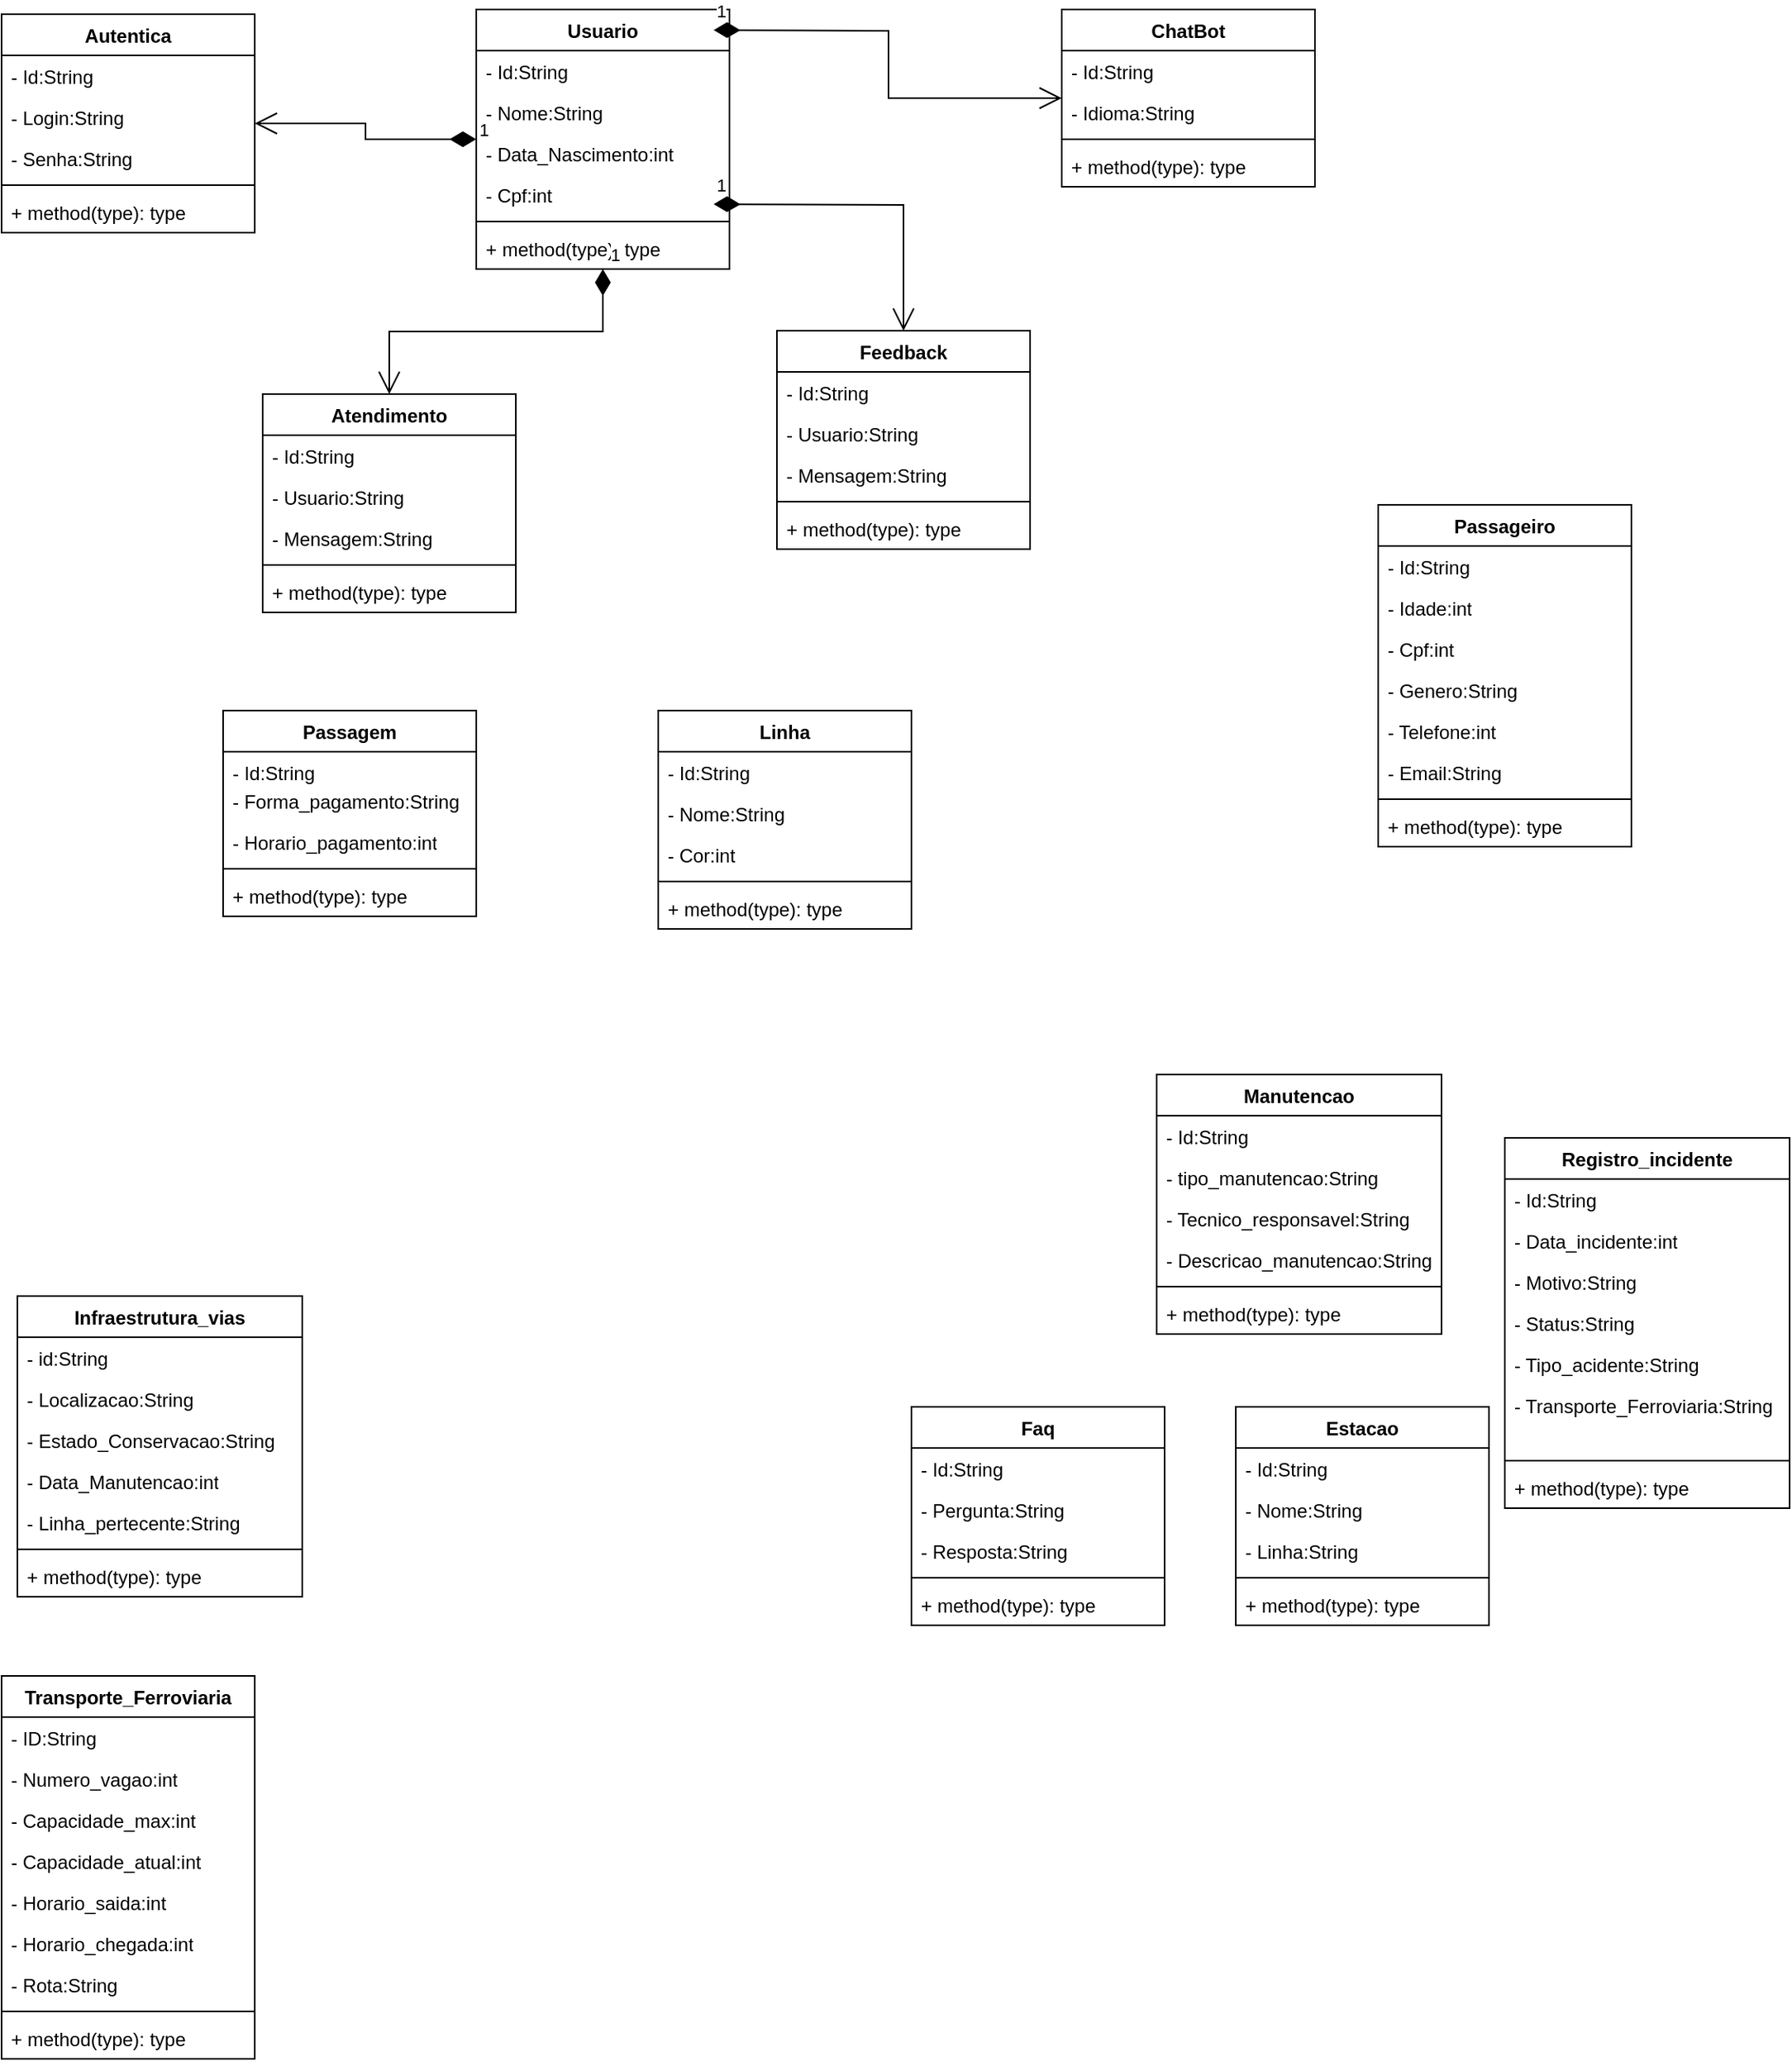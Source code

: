 <mxfile version="24.7.14">
  <diagram name="Página-1" id="MuMu_S_C255XERhb0nBj">
    <mxGraphModel dx="1434" dy="1573" grid="1" gridSize="10" guides="1" tooltips="1" connect="1" arrows="1" fold="1" page="1" pageScale="1" pageWidth="1169" pageHeight="827" math="0" shadow="0">
      <root>
        <mxCell id="0" />
        <mxCell id="1" parent="0" />
        <mxCell id="ozgijFHhxG7BgwXV3nWM-1" value="Usuario" style="swimlane;fontStyle=1;align=center;verticalAlign=top;childLayout=stackLayout;horizontal=1;startSize=26;horizontalStack=0;resizeParent=1;resizeParentMax=0;resizeLast=0;collapsible=1;marginBottom=0;whiteSpace=wrap;html=1;" vertex="1" parent="1">
          <mxGeometry x="310" y="-413" width="160" height="164" as="geometry" />
        </mxCell>
        <mxCell id="ozgijFHhxG7BgwXV3nWM-120" value="1" style="endArrow=open;html=1;endSize=12;startArrow=diamondThin;startSize=14;startFill=1;edgeStyle=orthogonalEdgeStyle;align=left;verticalAlign=bottom;rounded=0;" edge="1" parent="ozgijFHhxG7BgwXV3nWM-1" target="ozgijFHhxG7BgwXV3nWM-96">
          <mxGeometry x="-1" y="3" relative="1" as="geometry">
            <mxPoint x="150" y="13" as="sourcePoint" />
            <mxPoint x="310" y="13" as="targetPoint" />
          </mxGeometry>
        </mxCell>
        <mxCell id="ozgijFHhxG7BgwXV3nWM-2" value="- Id:String" style="text;strokeColor=none;fillColor=none;align=left;verticalAlign=top;spacingLeft=4;spacingRight=4;overflow=hidden;rotatable=0;points=[[0,0.5],[1,0.5]];portConstraint=eastwest;whiteSpace=wrap;html=1;" vertex="1" parent="ozgijFHhxG7BgwXV3nWM-1">
          <mxGeometry y="26" width="160" height="26" as="geometry" />
        </mxCell>
        <mxCell id="ozgijFHhxG7BgwXV3nWM-5" value="- Nome:String" style="text;strokeColor=none;fillColor=none;align=left;verticalAlign=top;spacingLeft=4;spacingRight=4;overflow=hidden;rotatable=0;points=[[0,0.5],[1,0.5]];portConstraint=eastwest;whiteSpace=wrap;html=1;" vertex="1" parent="ozgijFHhxG7BgwXV3nWM-1">
          <mxGeometry y="52" width="160" height="26" as="geometry" />
        </mxCell>
        <mxCell id="ozgijFHhxG7BgwXV3nWM-6" value="- Data_Nascimento:int" style="text;strokeColor=none;fillColor=none;align=left;verticalAlign=top;spacingLeft=4;spacingRight=4;overflow=hidden;rotatable=0;points=[[0,0.5],[1,0.5]];portConstraint=eastwest;whiteSpace=wrap;html=1;" vertex="1" parent="ozgijFHhxG7BgwXV3nWM-1">
          <mxGeometry y="78" width="160" height="26" as="geometry" />
        </mxCell>
        <mxCell id="ozgijFHhxG7BgwXV3nWM-7" value="- Cpf:int" style="text;strokeColor=none;fillColor=none;align=left;verticalAlign=top;spacingLeft=4;spacingRight=4;overflow=hidden;rotatable=0;points=[[0,0.5],[1,0.5]];portConstraint=eastwest;whiteSpace=wrap;html=1;" vertex="1" parent="ozgijFHhxG7BgwXV3nWM-1">
          <mxGeometry y="104" width="160" height="26" as="geometry" />
        </mxCell>
        <mxCell id="ozgijFHhxG7BgwXV3nWM-124" value="1" style="endArrow=open;html=1;endSize=12;startArrow=diamondThin;startSize=14;startFill=1;edgeStyle=orthogonalEdgeStyle;align=left;verticalAlign=bottom;rounded=0;" edge="1" parent="ozgijFHhxG7BgwXV3nWM-1" target="ozgijFHhxG7BgwXV3nWM-88">
          <mxGeometry x="-1" y="3" relative="1" as="geometry">
            <mxPoint x="150" y="123" as="sourcePoint" />
            <mxPoint x="310" y="123" as="targetPoint" />
          </mxGeometry>
        </mxCell>
        <mxCell id="ozgijFHhxG7BgwXV3nWM-3" value="" style="line;strokeWidth=1;fillColor=none;align=left;verticalAlign=middle;spacingTop=-1;spacingLeft=3;spacingRight=3;rotatable=0;labelPosition=right;points=[];portConstraint=eastwest;strokeColor=inherit;" vertex="1" parent="ozgijFHhxG7BgwXV3nWM-1">
          <mxGeometry y="130" width="160" height="8" as="geometry" />
        </mxCell>
        <mxCell id="ozgijFHhxG7BgwXV3nWM-4" value="+ method(type): type" style="text;strokeColor=none;fillColor=none;align=left;verticalAlign=top;spacingLeft=4;spacingRight=4;overflow=hidden;rotatable=0;points=[[0,0.5],[1,0.5]];portConstraint=eastwest;whiteSpace=wrap;html=1;" vertex="1" parent="ozgijFHhxG7BgwXV3nWM-1">
          <mxGeometry y="138" width="160" height="26" as="geometry" />
        </mxCell>
        <mxCell id="ozgijFHhxG7BgwXV3nWM-8" value="Estacao" style="swimlane;fontStyle=1;align=center;verticalAlign=top;childLayout=stackLayout;horizontal=1;startSize=26;horizontalStack=0;resizeParent=1;resizeParentMax=0;resizeLast=0;collapsible=1;marginBottom=0;whiteSpace=wrap;html=1;" vertex="1" parent="1">
          <mxGeometry x="790" y="470" width="160" height="138" as="geometry" />
        </mxCell>
        <mxCell id="ozgijFHhxG7BgwXV3nWM-9" value="- Id:String" style="text;strokeColor=none;fillColor=none;align=left;verticalAlign=top;spacingLeft=4;spacingRight=4;overflow=hidden;rotatable=0;points=[[0,0.5],[1,0.5]];portConstraint=eastwest;whiteSpace=wrap;html=1;" vertex="1" parent="ozgijFHhxG7BgwXV3nWM-8">
          <mxGeometry y="26" width="160" height="26" as="geometry" />
        </mxCell>
        <mxCell id="ozgijFHhxG7BgwXV3nWM-12" value="- Nome:String" style="text;strokeColor=none;fillColor=none;align=left;verticalAlign=top;spacingLeft=4;spacingRight=4;overflow=hidden;rotatable=0;points=[[0,0.5],[1,0.5]];portConstraint=eastwest;whiteSpace=wrap;html=1;" vertex="1" parent="ozgijFHhxG7BgwXV3nWM-8">
          <mxGeometry y="52" width="160" height="26" as="geometry" />
        </mxCell>
        <mxCell id="ozgijFHhxG7BgwXV3nWM-13" value="- Linha:String" style="text;strokeColor=none;fillColor=none;align=left;verticalAlign=top;spacingLeft=4;spacingRight=4;overflow=hidden;rotatable=0;points=[[0,0.5],[1,0.5]];portConstraint=eastwest;whiteSpace=wrap;html=1;" vertex="1" parent="ozgijFHhxG7BgwXV3nWM-8">
          <mxGeometry y="78" width="160" height="26" as="geometry" />
        </mxCell>
        <mxCell id="ozgijFHhxG7BgwXV3nWM-10" value="" style="line;strokeWidth=1;fillColor=none;align=left;verticalAlign=middle;spacingTop=-1;spacingLeft=3;spacingRight=3;rotatable=0;labelPosition=right;points=[];portConstraint=eastwest;strokeColor=inherit;" vertex="1" parent="ozgijFHhxG7BgwXV3nWM-8">
          <mxGeometry y="104" width="160" height="8" as="geometry" />
        </mxCell>
        <mxCell id="ozgijFHhxG7BgwXV3nWM-11" value="+ method(type): type" style="text;strokeColor=none;fillColor=none;align=left;verticalAlign=top;spacingLeft=4;spacingRight=4;overflow=hidden;rotatable=0;points=[[0,0.5],[1,0.5]];portConstraint=eastwest;whiteSpace=wrap;html=1;" vertex="1" parent="ozgijFHhxG7BgwXV3nWM-8">
          <mxGeometry y="112" width="160" height="26" as="geometry" />
        </mxCell>
        <mxCell id="ozgijFHhxG7BgwXV3nWM-15" value="Linha" style="swimlane;fontStyle=1;align=center;verticalAlign=top;childLayout=stackLayout;horizontal=1;startSize=26;horizontalStack=0;resizeParent=1;resizeParentMax=0;resizeLast=0;collapsible=1;marginBottom=0;whiteSpace=wrap;html=1;" vertex="1" parent="1">
          <mxGeometry x="425" y="30" width="160" height="138" as="geometry" />
        </mxCell>
        <mxCell id="ozgijFHhxG7BgwXV3nWM-19" value="- Id:String" style="text;strokeColor=none;fillColor=none;align=left;verticalAlign=top;spacingLeft=4;spacingRight=4;overflow=hidden;rotatable=0;points=[[0,0.5],[1,0.5]];portConstraint=eastwest;whiteSpace=wrap;html=1;" vertex="1" parent="ozgijFHhxG7BgwXV3nWM-15">
          <mxGeometry y="26" width="160" height="26" as="geometry" />
        </mxCell>
        <mxCell id="ozgijFHhxG7BgwXV3nWM-16" value="- Nome:String" style="text;strokeColor=none;fillColor=none;align=left;verticalAlign=top;spacingLeft=4;spacingRight=4;overflow=hidden;rotatable=0;points=[[0,0.5],[1,0.5]];portConstraint=eastwest;whiteSpace=wrap;html=1;" vertex="1" parent="ozgijFHhxG7BgwXV3nWM-15">
          <mxGeometry y="52" width="160" height="26" as="geometry" />
        </mxCell>
        <mxCell id="ozgijFHhxG7BgwXV3nWM-20" value="- Cor:int" style="text;strokeColor=none;fillColor=none;align=left;verticalAlign=top;spacingLeft=4;spacingRight=4;overflow=hidden;rotatable=0;points=[[0,0.5],[1,0.5]];portConstraint=eastwest;whiteSpace=wrap;html=1;" vertex="1" parent="ozgijFHhxG7BgwXV3nWM-15">
          <mxGeometry y="78" width="160" height="26" as="geometry" />
        </mxCell>
        <mxCell id="ozgijFHhxG7BgwXV3nWM-17" value="" style="line;strokeWidth=1;fillColor=none;align=left;verticalAlign=middle;spacingTop=-1;spacingLeft=3;spacingRight=3;rotatable=0;labelPosition=right;points=[];portConstraint=eastwest;strokeColor=inherit;" vertex="1" parent="ozgijFHhxG7BgwXV3nWM-15">
          <mxGeometry y="104" width="160" height="8" as="geometry" />
        </mxCell>
        <mxCell id="ozgijFHhxG7BgwXV3nWM-18" value="+ method(type): type" style="text;strokeColor=none;fillColor=none;align=left;verticalAlign=top;spacingLeft=4;spacingRight=4;overflow=hidden;rotatable=0;points=[[0,0.5],[1,0.5]];portConstraint=eastwest;whiteSpace=wrap;html=1;" vertex="1" parent="ozgijFHhxG7BgwXV3nWM-15">
          <mxGeometry y="112" width="160" height="26" as="geometry" />
        </mxCell>
        <mxCell id="ozgijFHhxG7BgwXV3nWM-21" value="Faq" style="swimlane;fontStyle=1;align=center;verticalAlign=top;childLayout=stackLayout;horizontal=1;startSize=26;horizontalStack=0;resizeParent=1;resizeParentMax=0;resizeLast=0;collapsible=1;marginBottom=0;whiteSpace=wrap;html=1;" vertex="1" parent="1">
          <mxGeometry x="585" y="470" width="160" height="138" as="geometry" />
        </mxCell>
        <mxCell id="ozgijFHhxG7BgwXV3nWM-28" value="- Id:String" style="text;strokeColor=none;fillColor=none;align=left;verticalAlign=top;spacingLeft=4;spacingRight=4;overflow=hidden;rotatable=0;points=[[0,0.5],[1,0.5]];portConstraint=eastwest;whiteSpace=wrap;html=1;" vertex="1" parent="ozgijFHhxG7BgwXV3nWM-21">
          <mxGeometry y="26" width="160" height="26" as="geometry" />
        </mxCell>
        <mxCell id="ozgijFHhxG7BgwXV3nWM-22" value="- Pergunta:String" style="text;strokeColor=none;fillColor=none;align=left;verticalAlign=top;spacingLeft=4;spacingRight=4;overflow=hidden;rotatable=0;points=[[0,0.5],[1,0.5]];portConstraint=eastwest;whiteSpace=wrap;html=1;" vertex="1" parent="ozgijFHhxG7BgwXV3nWM-21">
          <mxGeometry y="52" width="160" height="26" as="geometry" />
        </mxCell>
        <mxCell id="ozgijFHhxG7BgwXV3nWM-29" value="- Resposta:String" style="text;strokeColor=none;fillColor=none;align=left;verticalAlign=top;spacingLeft=4;spacingRight=4;overflow=hidden;rotatable=0;points=[[0,0.5],[1,0.5]];portConstraint=eastwest;whiteSpace=wrap;html=1;" vertex="1" parent="ozgijFHhxG7BgwXV3nWM-21">
          <mxGeometry y="78" width="160" height="26" as="geometry" />
        </mxCell>
        <mxCell id="ozgijFHhxG7BgwXV3nWM-23" value="" style="line;strokeWidth=1;fillColor=none;align=left;verticalAlign=middle;spacingTop=-1;spacingLeft=3;spacingRight=3;rotatable=0;labelPosition=right;points=[];portConstraint=eastwest;strokeColor=inherit;" vertex="1" parent="ozgijFHhxG7BgwXV3nWM-21">
          <mxGeometry y="104" width="160" height="8" as="geometry" />
        </mxCell>
        <mxCell id="ozgijFHhxG7BgwXV3nWM-24" value="+ method(type): type" style="text;strokeColor=none;fillColor=none;align=left;verticalAlign=top;spacingLeft=4;spacingRight=4;overflow=hidden;rotatable=0;points=[[0,0.5],[1,0.5]];portConstraint=eastwest;whiteSpace=wrap;html=1;" vertex="1" parent="ozgijFHhxG7BgwXV3nWM-21">
          <mxGeometry y="112" width="160" height="26" as="geometry" />
        </mxCell>
        <mxCell id="ozgijFHhxG7BgwXV3nWM-31" value="Autentica" style="swimlane;fontStyle=1;align=center;verticalAlign=top;childLayout=stackLayout;horizontal=1;startSize=26;horizontalStack=0;resizeParent=1;resizeParentMax=0;resizeLast=0;collapsible=1;marginBottom=0;whiteSpace=wrap;html=1;" vertex="1" parent="1">
          <mxGeometry x="10" y="-410" width="160" height="138" as="geometry" />
        </mxCell>
        <mxCell id="ozgijFHhxG7BgwXV3nWM-32" value="- Id:String" style="text;strokeColor=none;fillColor=none;align=left;verticalAlign=top;spacingLeft=4;spacingRight=4;overflow=hidden;rotatable=0;points=[[0,0.5],[1,0.5]];portConstraint=eastwest;whiteSpace=wrap;html=1;" vertex="1" parent="ozgijFHhxG7BgwXV3nWM-31">
          <mxGeometry y="26" width="160" height="26" as="geometry" />
        </mxCell>
        <mxCell id="ozgijFHhxG7BgwXV3nWM-35" value="- Login:String" style="text;strokeColor=none;fillColor=none;align=left;verticalAlign=top;spacingLeft=4;spacingRight=4;overflow=hidden;rotatable=0;points=[[0,0.5],[1,0.5]];portConstraint=eastwest;whiteSpace=wrap;html=1;" vertex="1" parent="ozgijFHhxG7BgwXV3nWM-31">
          <mxGeometry y="52" width="160" height="26" as="geometry" />
        </mxCell>
        <mxCell id="ozgijFHhxG7BgwXV3nWM-36" value="- Senha:String" style="text;strokeColor=none;fillColor=none;align=left;verticalAlign=top;spacingLeft=4;spacingRight=4;overflow=hidden;rotatable=0;points=[[0,0.5],[1,0.5]];portConstraint=eastwest;whiteSpace=wrap;html=1;" vertex="1" parent="ozgijFHhxG7BgwXV3nWM-31">
          <mxGeometry y="78" width="160" height="26" as="geometry" />
        </mxCell>
        <mxCell id="ozgijFHhxG7BgwXV3nWM-33" value="" style="line;strokeWidth=1;fillColor=none;align=left;verticalAlign=middle;spacingTop=-1;spacingLeft=3;spacingRight=3;rotatable=0;labelPosition=right;points=[];portConstraint=eastwest;strokeColor=inherit;" vertex="1" parent="ozgijFHhxG7BgwXV3nWM-31">
          <mxGeometry y="104" width="160" height="8" as="geometry" />
        </mxCell>
        <mxCell id="ozgijFHhxG7BgwXV3nWM-34" value="+ method(type): type" style="text;strokeColor=none;fillColor=none;align=left;verticalAlign=top;spacingLeft=4;spacingRight=4;overflow=hidden;rotatable=0;points=[[0,0.5],[1,0.5]];portConstraint=eastwest;whiteSpace=wrap;html=1;" vertex="1" parent="ozgijFHhxG7BgwXV3nWM-31">
          <mxGeometry y="112" width="160" height="26" as="geometry" />
        </mxCell>
        <mxCell id="ozgijFHhxG7BgwXV3nWM-37" value="Transporte_Ferroviaria" style="swimlane;fontStyle=1;align=center;verticalAlign=top;childLayout=stackLayout;horizontal=1;startSize=26;horizontalStack=0;resizeParent=1;resizeParentMax=0;resizeLast=0;collapsible=1;marginBottom=0;whiteSpace=wrap;html=1;" vertex="1" parent="1">
          <mxGeometry x="10" y="640" width="160" height="242" as="geometry" />
        </mxCell>
        <mxCell id="ozgijFHhxG7BgwXV3nWM-38" value="- ID:String" style="text;strokeColor=none;fillColor=none;align=left;verticalAlign=top;spacingLeft=4;spacingRight=4;overflow=hidden;rotatable=0;points=[[0,0.5],[1,0.5]];portConstraint=eastwest;whiteSpace=wrap;html=1;" vertex="1" parent="ozgijFHhxG7BgwXV3nWM-37">
          <mxGeometry y="26" width="160" height="26" as="geometry" />
        </mxCell>
        <mxCell id="ozgijFHhxG7BgwXV3nWM-41" value="- Numero_vagao:int" style="text;strokeColor=none;fillColor=none;align=left;verticalAlign=top;spacingLeft=4;spacingRight=4;overflow=hidden;rotatable=0;points=[[0,0.5],[1,0.5]];portConstraint=eastwest;whiteSpace=wrap;html=1;" vertex="1" parent="ozgijFHhxG7BgwXV3nWM-37">
          <mxGeometry y="52" width="160" height="26" as="geometry" />
        </mxCell>
        <mxCell id="ozgijFHhxG7BgwXV3nWM-42" value="- Capacidade_max:int" style="text;strokeColor=none;fillColor=none;align=left;verticalAlign=top;spacingLeft=4;spacingRight=4;overflow=hidden;rotatable=0;points=[[0,0.5],[1,0.5]];portConstraint=eastwest;whiteSpace=wrap;html=1;" vertex="1" parent="ozgijFHhxG7BgwXV3nWM-37">
          <mxGeometry y="78" width="160" height="26" as="geometry" />
        </mxCell>
        <mxCell id="ozgijFHhxG7BgwXV3nWM-43" value="- Capacidade_atual:int" style="text;strokeColor=none;fillColor=none;align=left;verticalAlign=top;spacingLeft=4;spacingRight=4;overflow=hidden;rotatable=0;points=[[0,0.5],[1,0.5]];portConstraint=eastwest;whiteSpace=wrap;html=1;" vertex="1" parent="ozgijFHhxG7BgwXV3nWM-37">
          <mxGeometry y="104" width="160" height="26" as="geometry" />
        </mxCell>
        <mxCell id="ozgijFHhxG7BgwXV3nWM-45" value="- Horario_saida:int" style="text;strokeColor=none;fillColor=none;align=left;verticalAlign=top;spacingLeft=4;spacingRight=4;overflow=hidden;rotatable=0;points=[[0,0.5],[1,0.5]];portConstraint=eastwest;whiteSpace=wrap;html=1;" vertex="1" parent="ozgijFHhxG7BgwXV3nWM-37">
          <mxGeometry y="130" width="160" height="26" as="geometry" />
        </mxCell>
        <mxCell id="ozgijFHhxG7BgwXV3nWM-44" value="- Horario_chegada:int" style="text;strokeColor=none;fillColor=none;align=left;verticalAlign=top;spacingLeft=4;spacingRight=4;overflow=hidden;rotatable=0;points=[[0,0.5],[1,0.5]];portConstraint=eastwest;whiteSpace=wrap;html=1;" vertex="1" parent="ozgijFHhxG7BgwXV3nWM-37">
          <mxGeometry y="156" width="160" height="26" as="geometry" />
        </mxCell>
        <mxCell id="ozgijFHhxG7BgwXV3nWM-46" value="- Rota:String" style="text;strokeColor=none;fillColor=none;align=left;verticalAlign=top;spacingLeft=4;spacingRight=4;overflow=hidden;rotatable=0;points=[[0,0.5],[1,0.5]];portConstraint=eastwest;whiteSpace=wrap;html=1;" vertex="1" parent="ozgijFHhxG7BgwXV3nWM-37">
          <mxGeometry y="182" width="160" height="26" as="geometry" />
        </mxCell>
        <mxCell id="ozgijFHhxG7BgwXV3nWM-39" value="" style="line;strokeWidth=1;fillColor=none;align=left;verticalAlign=middle;spacingTop=-1;spacingLeft=3;spacingRight=3;rotatable=0;labelPosition=right;points=[];portConstraint=eastwest;strokeColor=inherit;" vertex="1" parent="ozgijFHhxG7BgwXV3nWM-37">
          <mxGeometry y="208" width="160" height="8" as="geometry" />
        </mxCell>
        <mxCell id="ozgijFHhxG7BgwXV3nWM-40" value="+ method(type): type" style="text;strokeColor=none;fillColor=none;align=left;verticalAlign=top;spacingLeft=4;spacingRight=4;overflow=hidden;rotatable=0;points=[[0,0.5],[1,0.5]];portConstraint=eastwest;whiteSpace=wrap;html=1;" vertex="1" parent="ozgijFHhxG7BgwXV3nWM-37">
          <mxGeometry y="216" width="160" height="26" as="geometry" />
        </mxCell>
        <mxCell id="ozgijFHhxG7BgwXV3nWM-47" value="Manutencao" style="swimlane;fontStyle=1;align=center;verticalAlign=top;childLayout=stackLayout;horizontal=1;startSize=26;horizontalStack=0;resizeParent=1;resizeParentMax=0;resizeLast=0;collapsible=1;marginBottom=0;whiteSpace=wrap;html=1;" vertex="1" parent="1">
          <mxGeometry x="740" y="260" width="180" height="164" as="geometry" />
        </mxCell>
        <mxCell id="ozgijFHhxG7BgwXV3nWM-52" value="- Id:String" style="text;strokeColor=none;fillColor=none;align=left;verticalAlign=top;spacingLeft=4;spacingRight=4;overflow=hidden;rotatable=0;points=[[0,0.5],[1,0.5]];portConstraint=eastwest;whiteSpace=wrap;html=1;" vertex="1" parent="ozgijFHhxG7BgwXV3nWM-47">
          <mxGeometry y="26" width="180" height="26" as="geometry" />
        </mxCell>
        <mxCell id="ozgijFHhxG7BgwXV3nWM-48" value="- tipo_manutencao:String" style="text;strokeColor=none;fillColor=none;align=left;verticalAlign=top;spacingLeft=4;spacingRight=4;overflow=hidden;rotatable=0;points=[[0,0.5],[1,0.5]];portConstraint=eastwest;whiteSpace=wrap;html=1;" vertex="1" parent="ozgijFHhxG7BgwXV3nWM-47">
          <mxGeometry y="52" width="180" height="26" as="geometry" />
        </mxCell>
        <mxCell id="ozgijFHhxG7BgwXV3nWM-53" value="- Tecnico_responsavel:String" style="text;strokeColor=none;fillColor=none;align=left;verticalAlign=top;spacingLeft=4;spacingRight=4;overflow=hidden;rotatable=0;points=[[0,0.5],[1,0.5]];portConstraint=eastwest;whiteSpace=wrap;html=1;" vertex="1" parent="ozgijFHhxG7BgwXV3nWM-47">
          <mxGeometry y="78" width="180" height="26" as="geometry" />
        </mxCell>
        <mxCell id="ozgijFHhxG7BgwXV3nWM-54" value="- Descricao_manutencao:String" style="text;strokeColor=none;fillColor=none;align=left;verticalAlign=top;spacingLeft=4;spacingRight=4;overflow=hidden;rotatable=0;points=[[0,0.5],[1,0.5]];portConstraint=eastwest;whiteSpace=wrap;html=1;" vertex="1" parent="ozgijFHhxG7BgwXV3nWM-47">
          <mxGeometry y="104" width="180" height="26" as="geometry" />
        </mxCell>
        <mxCell id="ozgijFHhxG7BgwXV3nWM-49" value="" style="line;strokeWidth=1;fillColor=none;align=left;verticalAlign=middle;spacingTop=-1;spacingLeft=3;spacingRight=3;rotatable=0;labelPosition=right;points=[];portConstraint=eastwest;strokeColor=inherit;" vertex="1" parent="ozgijFHhxG7BgwXV3nWM-47">
          <mxGeometry y="130" width="180" height="8" as="geometry" />
        </mxCell>
        <mxCell id="ozgijFHhxG7BgwXV3nWM-50" value="+ method(type): type" style="text;strokeColor=none;fillColor=none;align=left;verticalAlign=top;spacingLeft=4;spacingRight=4;overflow=hidden;rotatable=0;points=[[0,0.5],[1,0.5]];portConstraint=eastwest;whiteSpace=wrap;html=1;" vertex="1" parent="ozgijFHhxG7BgwXV3nWM-47">
          <mxGeometry y="138" width="180" height="26" as="geometry" />
        </mxCell>
        <mxCell id="ozgijFHhxG7BgwXV3nWM-55" value="Registro_incidente" style="swimlane;fontStyle=1;align=center;verticalAlign=top;childLayout=stackLayout;horizontal=1;startSize=26;horizontalStack=0;resizeParent=1;resizeParentMax=0;resizeLast=0;collapsible=1;marginBottom=0;whiteSpace=wrap;html=1;" vertex="1" parent="1">
          <mxGeometry x="960" y="300" width="180" height="234" as="geometry" />
        </mxCell>
        <mxCell id="ozgijFHhxG7BgwXV3nWM-56" value="- Id:String" style="text;strokeColor=none;fillColor=none;align=left;verticalAlign=top;spacingLeft=4;spacingRight=4;overflow=hidden;rotatable=0;points=[[0,0.5],[1,0.5]];portConstraint=eastwest;whiteSpace=wrap;html=1;" vertex="1" parent="ozgijFHhxG7BgwXV3nWM-55">
          <mxGeometry y="26" width="180" height="26" as="geometry" />
        </mxCell>
        <mxCell id="ozgijFHhxG7BgwXV3nWM-59" value="- Data_incidente:int" style="text;strokeColor=none;fillColor=none;align=left;verticalAlign=top;spacingLeft=4;spacingRight=4;overflow=hidden;rotatable=0;points=[[0,0.5],[1,0.5]];portConstraint=eastwest;whiteSpace=wrap;html=1;" vertex="1" parent="ozgijFHhxG7BgwXV3nWM-55">
          <mxGeometry y="52" width="180" height="26" as="geometry" />
        </mxCell>
        <mxCell id="ozgijFHhxG7BgwXV3nWM-60" value="- Motivo:String" style="text;strokeColor=none;fillColor=none;align=left;verticalAlign=top;spacingLeft=4;spacingRight=4;overflow=hidden;rotatable=0;points=[[0,0.5],[1,0.5]];portConstraint=eastwest;whiteSpace=wrap;html=1;" vertex="1" parent="ozgijFHhxG7BgwXV3nWM-55">
          <mxGeometry y="78" width="180" height="26" as="geometry" />
        </mxCell>
        <mxCell id="ozgijFHhxG7BgwXV3nWM-61" value="- Status:String" style="text;strokeColor=none;fillColor=none;align=left;verticalAlign=top;spacingLeft=4;spacingRight=4;overflow=hidden;rotatable=0;points=[[0,0.5],[1,0.5]];portConstraint=eastwest;whiteSpace=wrap;html=1;" vertex="1" parent="ozgijFHhxG7BgwXV3nWM-55">
          <mxGeometry y="104" width="180" height="26" as="geometry" />
        </mxCell>
        <mxCell id="ozgijFHhxG7BgwXV3nWM-62" value="- Tipo_acidente:String" style="text;strokeColor=none;fillColor=none;align=left;verticalAlign=top;spacingLeft=4;spacingRight=4;overflow=hidden;rotatable=0;points=[[0,0.5],[1,0.5]];portConstraint=eastwest;whiteSpace=wrap;html=1;" vertex="1" parent="ozgijFHhxG7BgwXV3nWM-55">
          <mxGeometry y="130" width="180" height="26" as="geometry" />
        </mxCell>
        <mxCell id="ozgijFHhxG7BgwXV3nWM-63" value="- Transporte_Ferroviaria:String" style="text;strokeColor=none;fillColor=none;align=left;verticalAlign=top;spacingLeft=4;spacingRight=4;overflow=hidden;rotatable=0;points=[[0,0.5],[1,0.5]];portConstraint=eastwest;whiteSpace=wrap;html=1;" vertex="1" parent="ozgijFHhxG7BgwXV3nWM-55">
          <mxGeometry y="156" width="180" height="44" as="geometry" />
        </mxCell>
        <mxCell id="ozgijFHhxG7BgwXV3nWM-57" value="" style="line;strokeWidth=1;fillColor=none;align=left;verticalAlign=middle;spacingTop=-1;spacingLeft=3;spacingRight=3;rotatable=0;labelPosition=right;points=[];portConstraint=eastwest;strokeColor=inherit;" vertex="1" parent="ozgijFHhxG7BgwXV3nWM-55">
          <mxGeometry y="200" width="180" height="8" as="geometry" />
        </mxCell>
        <mxCell id="ozgijFHhxG7BgwXV3nWM-58" value="+ method(type): type" style="text;strokeColor=none;fillColor=none;align=left;verticalAlign=top;spacingLeft=4;spacingRight=4;overflow=hidden;rotatable=0;points=[[0,0.5],[1,0.5]];portConstraint=eastwest;whiteSpace=wrap;html=1;" vertex="1" parent="ozgijFHhxG7BgwXV3nWM-55">
          <mxGeometry y="208" width="180" height="26" as="geometry" />
        </mxCell>
        <mxCell id="ozgijFHhxG7BgwXV3nWM-64" value="Passageiro" style="swimlane;fontStyle=1;align=center;verticalAlign=top;childLayout=stackLayout;horizontal=1;startSize=26;horizontalStack=0;resizeParent=1;resizeParentMax=0;resizeLast=0;collapsible=1;marginBottom=0;whiteSpace=wrap;html=1;" vertex="1" parent="1">
          <mxGeometry x="880" y="-100" width="160" height="216" as="geometry" />
        </mxCell>
        <mxCell id="ozgijFHhxG7BgwXV3nWM-65" value="- Id:String" style="text;strokeColor=none;fillColor=none;align=left;verticalAlign=top;spacingLeft=4;spacingRight=4;overflow=hidden;rotatable=0;points=[[0,0.5],[1,0.5]];portConstraint=eastwest;whiteSpace=wrap;html=1;" vertex="1" parent="ozgijFHhxG7BgwXV3nWM-64">
          <mxGeometry y="26" width="160" height="26" as="geometry" />
        </mxCell>
        <mxCell id="ozgijFHhxG7BgwXV3nWM-68" value="- Idade:int" style="text;strokeColor=none;fillColor=none;align=left;verticalAlign=top;spacingLeft=4;spacingRight=4;overflow=hidden;rotatable=0;points=[[0,0.5],[1,0.5]];portConstraint=eastwest;whiteSpace=wrap;html=1;" vertex="1" parent="ozgijFHhxG7BgwXV3nWM-64">
          <mxGeometry y="52" width="160" height="26" as="geometry" />
        </mxCell>
        <mxCell id="ozgijFHhxG7BgwXV3nWM-69" value="- Cpf:int" style="text;strokeColor=none;fillColor=none;align=left;verticalAlign=top;spacingLeft=4;spacingRight=4;overflow=hidden;rotatable=0;points=[[0,0.5],[1,0.5]];portConstraint=eastwest;whiteSpace=wrap;html=1;" vertex="1" parent="ozgijFHhxG7BgwXV3nWM-64">
          <mxGeometry y="78" width="160" height="26" as="geometry" />
        </mxCell>
        <mxCell id="ozgijFHhxG7BgwXV3nWM-70" value="- Genero:String" style="text;strokeColor=none;fillColor=none;align=left;verticalAlign=top;spacingLeft=4;spacingRight=4;overflow=hidden;rotatable=0;points=[[0,0.5],[1,0.5]];portConstraint=eastwest;whiteSpace=wrap;html=1;" vertex="1" parent="ozgijFHhxG7BgwXV3nWM-64">
          <mxGeometry y="104" width="160" height="26" as="geometry" />
        </mxCell>
        <mxCell id="ozgijFHhxG7BgwXV3nWM-71" value="- Telefone:int" style="text;strokeColor=none;fillColor=none;align=left;verticalAlign=top;spacingLeft=4;spacingRight=4;overflow=hidden;rotatable=0;points=[[0,0.5],[1,0.5]];portConstraint=eastwest;whiteSpace=wrap;html=1;" vertex="1" parent="ozgijFHhxG7BgwXV3nWM-64">
          <mxGeometry y="130" width="160" height="26" as="geometry" />
        </mxCell>
        <mxCell id="ozgijFHhxG7BgwXV3nWM-72" value="- Email:String" style="text;strokeColor=none;fillColor=none;align=left;verticalAlign=top;spacingLeft=4;spacingRight=4;overflow=hidden;rotatable=0;points=[[0,0.5],[1,0.5]];portConstraint=eastwest;whiteSpace=wrap;html=1;" vertex="1" parent="ozgijFHhxG7BgwXV3nWM-64">
          <mxGeometry y="156" width="160" height="26" as="geometry" />
        </mxCell>
        <mxCell id="ozgijFHhxG7BgwXV3nWM-66" value="" style="line;strokeWidth=1;fillColor=none;align=left;verticalAlign=middle;spacingTop=-1;spacingLeft=3;spacingRight=3;rotatable=0;labelPosition=right;points=[];portConstraint=eastwest;strokeColor=inherit;" vertex="1" parent="ozgijFHhxG7BgwXV3nWM-64">
          <mxGeometry y="182" width="160" height="8" as="geometry" />
        </mxCell>
        <mxCell id="ozgijFHhxG7BgwXV3nWM-67" value="+ method(type): type" style="text;strokeColor=none;fillColor=none;align=left;verticalAlign=top;spacingLeft=4;spacingRight=4;overflow=hidden;rotatable=0;points=[[0,0.5],[1,0.5]];portConstraint=eastwest;whiteSpace=wrap;html=1;" vertex="1" parent="ozgijFHhxG7BgwXV3nWM-64">
          <mxGeometry y="190" width="160" height="26" as="geometry" />
        </mxCell>
        <mxCell id="ozgijFHhxG7BgwXV3nWM-73" value="Passagem" style="swimlane;fontStyle=1;align=center;verticalAlign=top;childLayout=stackLayout;horizontal=1;startSize=26;horizontalStack=0;resizeParent=1;resizeParentMax=0;resizeLast=0;collapsible=1;marginBottom=0;whiteSpace=wrap;html=1;" vertex="1" parent="1">
          <mxGeometry x="150" y="30" width="160" height="130" as="geometry" />
        </mxCell>
        <mxCell id="ozgijFHhxG7BgwXV3nWM-74" value="- Id:String" style="text;strokeColor=none;fillColor=none;align=left;verticalAlign=top;spacingLeft=4;spacingRight=4;overflow=hidden;rotatable=0;points=[[0,0.5],[1,0.5]];portConstraint=eastwest;whiteSpace=wrap;html=1;" vertex="1" parent="ozgijFHhxG7BgwXV3nWM-73">
          <mxGeometry y="26" width="160" height="18" as="geometry" />
        </mxCell>
        <mxCell id="ozgijFHhxG7BgwXV3nWM-78" value="- Forma_pagamento:String" style="text;strokeColor=none;fillColor=none;align=left;verticalAlign=top;spacingLeft=4;spacingRight=4;overflow=hidden;rotatable=0;points=[[0,0.5],[1,0.5]];portConstraint=eastwest;whiteSpace=wrap;html=1;" vertex="1" parent="ozgijFHhxG7BgwXV3nWM-73">
          <mxGeometry y="44" width="160" height="26" as="geometry" />
        </mxCell>
        <mxCell id="ozgijFHhxG7BgwXV3nWM-79" value="- Horario_pagamento:int" style="text;strokeColor=none;fillColor=none;align=left;verticalAlign=top;spacingLeft=4;spacingRight=4;overflow=hidden;rotatable=0;points=[[0,0.5],[1,0.5]];portConstraint=eastwest;whiteSpace=wrap;html=1;" vertex="1" parent="ozgijFHhxG7BgwXV3nWM-73">
          <mxGeometry y="70" width="160" height="26" as="geometry" />
        </mxCell>
        <mxCell id="ozgijFHhxG7BgwXV3nWM-75" value="" style="line;strokeWidth=1;fillColor=none;align=left;verticalAlign=middle;spacingTop=-1;spacingLeft=3;spacingRight=3;rotatable=0;labelPosition=right;points=[];portConstraint=eastwest;strokeColor=inherit;" vertex="1" parent="ozgijFHhxG7BgwXV3nWM-73">
          <mxGeometry y="96" width="160" height="8" as="geometry" />
        </mxCell>
        <mxCell id="ozgijFHhxG7BgwXV3nWM-76" value="+ method(type): type" style="text;strokeColor=none;fillColor=none;align=left;verticalAlign=top;spacingLeft=4;spacingRight=4;overflow=hidden;rotatable=0;points=[[0,0.5],[1,0.5]];portConstraint=eastwest;whiteSpace=wrap;html=1;" vertex="1" parent="ozgijFHhxG7BgwXV3nWM-73">
          <mxGeometry y="104" width="160" height="26" as="geometry" />
        </mxCell>
        <mxCell id="ozgijFHhxG7BgwXV3nWM-80" value="Infraestrutura_vias" style="swimlane;fontStyle=1;align=center;verticalAlign=top;childLayout=stackLayout;horizontal=1;startSize=26;horizontalStack=0;resizeParent=1;resizeParentMax=0;resizeLast=0;collapsible=1;marginBottom=0;whiteSpace=wrap;html=1;" vertex="1" parent="1">
          <mxGeometry x="20" y="400" width="180" height="190" as="geometry" />
        </mxCell>
        <mxCell id="ozgijFHhxG7BgwXV3nWM-81" value="- id:String" style="text;strokeColor=none;fillColor=none;align=left;verticalAlign=top;spacingLeft=4;spacingRight=4;overflow=hidden;rotatable=0;points=[[0,0.5],[1,0.5]];portConstraint=eastwest;whiteSpace=wrap;html=1;" vertex="1" parent="ozgijFHhxG7BgwXV3nWM-80">
          <mxGeometry y="26" width="180" height="26" as="geometry" />
        </mxCell>
        <mxCell id="ozgijFHhxG7BgwXV3nWM-84" value="- Localizacao:String" style="text;strokeColor=none;fillColor=none;align=left;verticalAlign=top;spacingLeft=4;spacingRight=4;overflow=hidden;rotatable=0;points=[[0,0.5],[1,0.5]];portConstraint=eastwest;whiteSpace=wrap;html=1;" vertex="1" parent="ozgijFHhxG7BgwXV3nWM-80">
          <mxGeometry y="52" width="180" height="26" as="geometry" />
        </mxCell>
        <mxCell id="ozgijFHhxG7BgwXV3nWM-85" value="- Estado_Conservacao:String" style="text;strokeColor=none;fillColor=none;align=left;verticalAlign=top;spacingLeft=4;spacingRight=4;overflow=hidden;rotatable=0;points=[[0,0.5],[1,0.5]];portConstraint=eastwest;whiteSpace=wrap;html=1;" vertex="1" parent="ozgijFHhxG7BgwXV3nWM-80">
          <mxGeometry y="78" width="180" height="26" as="geometry" />
        </mxCell>
        <mxCell id="ozgijFHhxG7BgwXV3nWM-86" value="- Data_Manutencao:int" style="text;strokeColor=none;fillColor=none;align=left;verticalAlign=top;spacingLeft=4;spacingRight=4;overflow=hidden;rotatable=0;points=[[0,0.5],[1,0.5]];portConstraint=eastwest;whiteSpace=wrap;html=1;" vertex="1" parent="ozgijFHhxG7BgwXV3nWM-80">
          <mxGeometry y="104" width="180" height="26" as="geometry" />
        </mxCell>
        <mxCell id="ozgijFHhxG7BgwXV3nWM-87" value="- Linha_pertecente:String" style="text;strokeColor=none;fillColor=none;align=left;verticalAlign=top;spacingLeft=4;spacingRight=4;overflow=hidden;rotatable=0;points=[[0,0.5],[1,0.5]];portConstraint=eastwest;whiteSpace=wrap;html=1;" vertex="1" parent="ozgijFHhxG7BgwXV3nWM-80">
          <mxGeometry y="130" width="180" height="26" as="geometry" />
        </mxCell>
        <mxCell id="ozgijFHhxG7BgwXV3nWM-82" value="" style="line;strokeWidth=1;fillColor=none;align=left;verticalAlign=middle;spacingTop=-1;spacingLeft=3;spacingRight=3;rotatable=0;labelPosition=right;points=[];portConstraint=eastwest;strokeColor=inherit;" vertex="1" parent="ozgijFHhxG7BgwXV3nWM-80">
          <mxGeometry y="156" width="180" height="8" as="geometry" />
        </mxCell>
        <mxCell id="ozgijFHhxG7BgwXV3nWM-83" value="+ method(type): type" style="text;strokeColor=none;fillColor=none;align=left;verticalAlign=top;spacingLeft=4;spacingRight=4;overflow=hidden;rotatable=0;points=[[0,0.5],[1,0.5]];portConstraint=eastwest;whiteSpace=wrap;html=1;" vertex="1" parent="ozgijFHhxG7BgwXV3nWM-80">
          <mxGeometry y="164" width="180" height="26" as="geometry" />
        </mxCell>
        <mxCell id="ozgijFHhxG7BgwXV3nWM-88" value="Feedback" style="swimlane;fontStyle=1;align=center;verticalAlign=top;childLayout=stackLayout;horizontal=1;startSize=26;horizontalStack=0;resizeParent=1;resizeParentMax=0;resizeLast=0;collapsible=1;marginBottom=0;whiteSpace=wrap;html=1;" vertex="1" parent="1">
          <mxGeometry x="500" y="-210" width="160" height="138" as="geometry" />
        </mxCell>
        <mxCell id="ozgijFHhxG7BgwXV3nWM-89" value="- Id:String" style="text;strokeColor=none;fillColor=none;align=left;verticalAlign=top;spacingLeft=4;spacingRight=4;overflow=hidden;rotatable=0;points=[[0,0.5],[1,0.5]];portConstraint=eastwest;whiteSpace=wrap;html=1;" vertex="1" parent="ozgijFHhxG7BgwXV3nWM-88">
          <mxGeometry y="26" width="160" height="26" as="geometry" />
        </mxCell>
        <mxCell id="ozgijFHhxG7BgwXV3nWM-94" value="- Usuario:String" style="text;strokeColor=none;fillColor=none;align=left;verticalAlign=top;spacingLeft=4;spacingRight=4;overflow=hidden;rotatable=0;points=[[0,0.5],[1,0.5]];portConstraint=eastwest;whiteSpace=wrap;html=1;" vertex="1" parent="ozgijFHhxG7BgwXV3nWM-88">
          <mxGeometry y="52" width="160" height="26" as="geometry" />
        </mxCell>
        <mxCell id="ozgijFHhxG7BgwXV3nWM-95" value="- Mensagem:String" style="text;strokeColor=none;fillColor=none;align=left;verticalAlign=top;spacingLeft=4;spacingRight=4;overflow=hidden;rotatable=0;points=[[0,0.5],[1,0.5]];portConstraint=eastwest;whiteSpace=wrap;html=1;" vertex="1" parent="ozgijFHhxG7BgwXV3nWM-88">
          <mxGeometry y="78" width="160" height="26" as="geometry" />
        </mxCell>
        <mxCell id="ozgijFHhxG7BgwXV3nWM-90" value="" style="line;strokeWidth=1;fillColor=none;align=left;verticalAlign=middle;spacingTop=-1;spacingLeft=3;spacingRight=3;rotatable=0;labelPosition=right;points=[];portConstraint=eastwest;strokeColor=inherit;" vertex="1" parent="ozgijFHhxG7BgwXV3nWM-88">
          <mxGeometry y="104" width="160" height="8" as="geometry" />
        </mxCell>
        <mxCell id="ozgijFHhxG7BgwXV3nWM-91" value="+ method(type): type" style="text;strokeColor=none;fillColor=none;align=left;verticalAlign=top;spacingLeft=4;spacingRight=4;overflow=hidden;rotatable=0;points=[[0,0.5],[1,0.5]];portConstraint=eastwest;whiteSpace=wrap;html=1;" vertex="1" parent="ozgijFHhxG7BgwXV3nWM-88">
          <mxGeometry y="112" width="160" height="26" as="geometry" />
        </mxCell>
        <mxCell id="ozgijFHhxG7BgwXV3nWM-96" value="ChatBot" style="swimlane;fontStyle=1;align=center;verticalAlign=top;childLayout=stackLayout;horizontal=1;startSize=26;horizontalStack=0;resizeParent=1;resizeParentMax=0;resizeLast=0;collapsible=1;marginBottom=0;whiteSpace=wrap;html=1;" vertex="1" parent="1">
          <mxGeometry x="680" y="-413" width="160" height="112" as="geometry" />
        </mxCell>
        <mxCell id="ozgijFHhxG7BgwXV3nWM-97" value="- Id:String" style="text;strokeColor=none;fillColor=none;align=left;verticalAlign=top;spacingLeft=4;spacingRight=4;overflow=hidden;rotatable=0;points=[[0,0.5],[1,0.5]];portConstraint=eastwest;whiteSpace=wrap;html=1;" vertex="1" parent="ozgijFHhxG7BgwXV3nWM-96">
          <mxGeometry y="26" width="160" height="26" as="geometry" />
        </mxCell>
        <mxCell id="ozgijFHhxG7BgwXV3nWM-100" value="- Idioma:String" style="text;strokeColor=none;fillColor=none;align=left;verticalAlign=top;spacingLeft=4;spacingRight=4;overflow=hidden;rotatable=0;points=[[0,0.5],[1,0.5]];portConstraint=eastwest;whiteSpace=wrap;html=1;" vertex="1" parent="ozgijFHhxG7BgwXV3nWM-96">
          <mxGeometry y="52" width="160" height="26" as="geometry" />
        </mxCell>
        <mxCell id="ozgijFHhxG7BgwXV3nWM-98" value="" style="line;strokeWidth=1;fillColor=none;align=left;verticalAlign=middle;spacingTop=-1;spacingLeft=3;spacingRight=3;rotatable=0;labelPosition=right;points=[];portConstraint=eastwest;strokeColor=inherit;" vertex="1" parent="ozgijFHhxG7BgwXV3nWM-96">
          <mxGeometry y="78" width="160" height="8" as="geometry" />
        </mxCell>
        <mxCell id="ozgijFHhxG7BgwXV3nWM-99" value="+ method(type): type" style="text;strokeColor=none;fillColor=none;align=left;verticalAlign=top;spacingLeft=4;spacingRight=4;overflow=hidden;rotatable=0;points=[[0,0.5],[1,0.5]];portConstraint=eastwest;whiteSpace=wrap;html=1;" vertex="1" parent="ozgijFHhxG7BgwXV3nWM-96">
          <mxGeometry y="86" width="160" height="26" as="geometry" />
        </mxCell>
        <mxCell id="ozgijFHhxG7BgwXV3nWM-101" value="Atendimento" style="swimlane;fontStyle=1;align=center;verticalAlign=top;childLayout=stackLayout;horizontal=1;startSize=26;horizontalStack=0;resizeParent=1;resizeParentMax=0;resizeLast=0;collapsible=1;marginBottom=0;whiteSpace=wrap;html=1;" vertex="1" parent="1">
          <mxGeometry x="175" y="-170" width="160" height="138" as="geometry" />
        </mxCell>
        <mxCell id="ozgijFHhxG7BgwXV3nWM-102" value="- Id:String" style="text;strokeColor=none;fillColor=none;align=left;verticalAlign=top;spacingLeft=4;spacingRight=4;overflow=hidden;rotatable=0;points=[[0,0.5],[1,0.5]];portConstraint=eastwest;whiteSpace=wrap;html=1;" vertex="1" parent="ozgijFHhxG7BgwXV3nWM-101">
          <mxGeometry y="26" width="160" height="26" as="geometry" />
        </mxCell>
        <mxCell id="ozgijFHhxG7BgwXV3nWM-105" value="- Usuario:String" style="text;strokeColor=none;fillColor=none;align=left;verticalAlign=top;spacingLeft=4;spacingRight=4;overflow=hidden;rotatable=0;points=[[0,0.5],[1,0.5]];portConstraint=eastwest;whiteSpace=wrap;html=1;" vertex="1" parent="ozgijFHhxG7BgwXV3nWM-101">
          <mxGeometry y="52" width="160" height="26" as="geometry" />
        </mxCell>
        <mxCell id="ozgijFHhxG7BgwXV3nWM-106" value="- Mensagem:String" style="text;strokeColor=none;fillColor=none;align=left;verticalAlign=top;spacingLeft=4;spacingRight=4;overflow=hidden;rotatable=0;points=[[0,0.5],[1,0.5]];portConstraint=eastwest;whiteSpace=wrap;html=1;" vertex="1" parent="ozgijFHhxG7BgwXV3nWM-101">
          <mxGeometry y="78" width="160" height="26" as="geometry" />
        </mxCell>
        <mxCell id="ozgijFHhxG7BgwXV3nWM-103" value="" style="line;strokeWidth=1;fillColor=none;align=left;verticalAlign=middle;spacingTop=-1;spacingLeft=3;spacingRight=3;rotatable=0;labelPosition=right;points=[];portConstraint=eastwest;strokeColor=inherit;" vertex="1" parent="ozgijFHhxG7BgwXV3nWM-101">
          <mxGeometry y="104" width="160" height="8" as="geometry" />
        </mxCell>
        <mxCell id="ozgijFHhxG7BgwXV3nWM-104" value="+ method(type): type" style="text;strokeColor=none;fillColor=none;align=left;verticalAlign=top;spacingLeft=4;spacingRight=4;overflow=hidden;rotatable=0;points=[[0,0.5],[1,0.5]];portConstraint=eastwest;whiteSpace=wrap;html=1;" vertex="1" parent="ozgijFHhxG7BgwXV3nWM-101">
          <mxGeometry y="112" width="160" height="26" as="geometry" />
        </mxCell>
        <mxCell id="ozgijFHhxG7BgwXV3nWM-119" value="1" style="endArrow=open;html=1;endSize=12;startArrow=diamondThin;startSize=14;startFill=1;edgeStyle=orthogonalEdgeStyle;align=left;verticalAlign=bottom;rounded=0;" edge="1" parent="1" source="ozgijFHhxG7BgwXV3nWM-1" target="ozgijFHhxG7BgwXV3nWM-101">
          <mxGeometry x="-1" y="3" relative="1" as="geometry">
            <mxPoint x="430" y="120" as="sourcePoint" />
            <mxPoint x="550" y="40" as="targetPoint" />
          </mxGeometry>
        </mxCell>
        <mxCell id="ozgijFHhxG7BgwXV3nWM-123" value="1" style="endArrow=open;html=1;endSize=12;startArrow=diamondThin;startSize=14;startFill=1;edgeStyle=orthogonalEdgeStyle;align=left;verticalAlign=bottom;rounded=0;" edge="1" parent="1" source="ozgijFHhxG7BgwXV3nWM-1" target="ozgijFHhxG7BgwXV3nWM-31">
          <mxGeometry x="-1" y="3" relative="1" as="geometry">
            <mxPoint x="150" y="-210" as="sourcePoint" />
            <mxPoint x="310" y="-210" as="targetPoint" />
          </mxGeometry>
        </mxCell>
      </root>
    </mxGraphModel>
  </diagram>
</mxfile>

